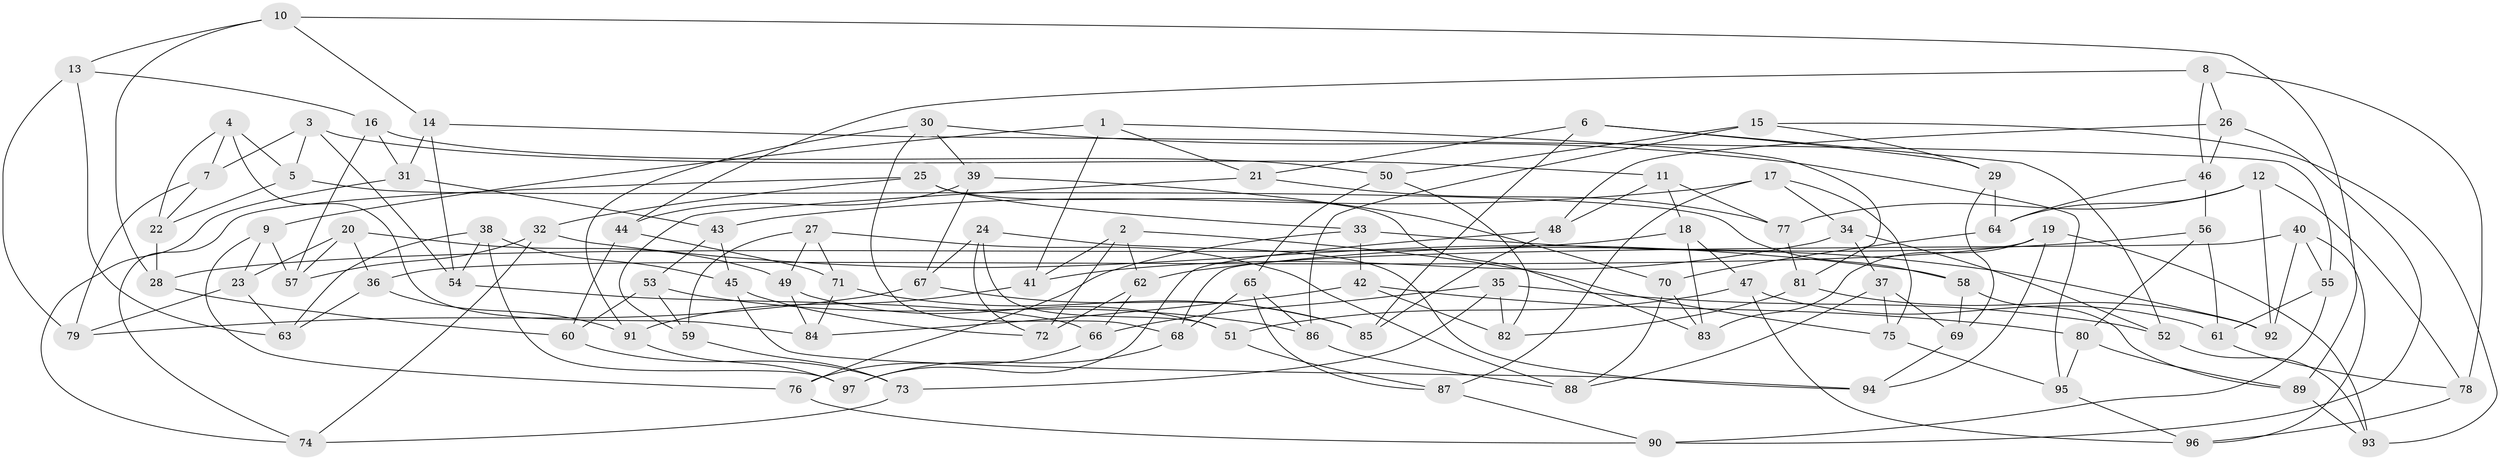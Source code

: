 // Generated by graph-tools (version 1.1) at 2025/02/03/09/25 03:02:58]
// undirected, 97 vertices, 194 edges
graph export_dot {
graph [start="1"]
  node [color=gray90,style=filled];
  1;
  2;
  3;
  4;
  5;
  6;
  7;
  8;
  9;
  10;
  11;
  12;
  13;
  14;
  15;
  16;
  17;
  18;
  19;
  20;
  21;
  22;
  23;
  24;
  25;
  26;
  27;
  28;
  29;
  30;
  31;
  32;
  33;
  34;
  35;
  36;
  37;
  38;
  39;
  40;
  41;
  42;
  43;
  44;
  45;
  46;
  47;
  48;
  49;
  50;
  51;
  52;
  53;
  54;
  55;
  56;
  57;
  58;
  59;
  60;
  61;
  62;
  63;
  64;
  65;
  66;
  67;
  68;
  69;
  70;
  71;
  72;
  73;
  74;
  75;
  76;
  77;
  78;
  79;
  80;
  81;
  82;
  83;
  84;
  85;
  86;
  87;
  88;
  89;
  90;
  91;
  92;
  93;
  94;
  95;
  96;
  97;
  1 -- 21;
  1 -- 9;
  1 -- 81;
  1 -- 41;
  2 -- 62;
  2 -- 75;
  2 -- 41;
  2 -- 72;
  3 -- 5;
  3 -- 7;
  3 -- 54;
  3 -- 11;
  4 -- 84;
  4 -- 5;
  4 -- 22;
  4 -- 7;
  5 -- 22;
  5 -- 58;
  6 -- 21;
  6 -- 29;
  6 -- 52;
  6 -- 85;
  7 -- 79;
  7 -- 22;
  8 -- 26;
  8 -- 44;
  8 -- 46;
  8 -- 78;
  9 -- 57;
  9 -- 23;
  9 -- 76;
  10 -- 14;
  10 -- 89;
  10 -- 13;
  10 -- 28;
  11 -- 77;
  11 -- 18;
  11 -- 48;
  12 -- 92;
  12 -- 78;
  12 -- 64;
  12 -- 77;
  13 -- 16;
  13 -- 79;
  13 -- 63;
  14 -- 54;
  14 -- 55;
  14 -- 31;
  15 -- 93;
  15 -- 50;
  15 -- 29;
  15 -- 86;
  16 -- 31;
  16 -- 50;
  16 -- 57;
  17 -- 87;
  17 -- 75;
  17 -- 43;
  17 -- 34;
  18 -- 83;
  18 -- 47;
  18 -- 28;
  19 -- 93;
  19 -- 36;
  19 -- 94;
  19 -- 83;
  20 -- 23;
  20 -- 49;
  20 -- 36;
  20 -- 57;
  21 -- 77;
  21 -- 59;
  22 -- 28;
  23 -- 79;
  23 -- 63;
  24 -- 72;
  24 -- 67;
  24 -- 94;
  24 -- 51;
  25 -- 74;
  25 -- 33;
  25 -- 32;
  25 -- 83;
  26 -- 46;
  26 -- 48;
  26 -- 90;
  27 -- 59;
  27 -- 49;
  27 -- 88;
  27 -- 71;
  28 -- 60;
  29 -- 69;
  29 -- 64;
  30 -- 91;
  30 -- 68;
  30 -- 39;
  30 -- 95;
  31 -- 74;
  31 -- 43;
  32 -- 57;
  32 -- 74;
  32 -- 58;
  33 -- 92;
  33 -- 42;
  33 -- 76;
  34 -- 37;
  34 -- 52;
  34 -- 41;
  35 -- 82;
  35 -- 66;
  35 -- 52;
  35 -- 73;
  36 -- 63;
  36 -- 91;
  37 -- 69;
  37 -- 75;
  37 -- 88;
  38 -- 45;
  38 -- 54;
  38 -- 63;
  38 -- 97;
  39 -- 44;
  39 -- 70;
  39 -- 67;
  40 -- 68;
  40 -- 55;
  40 -- 96;
  40 -- 92;
  41 -- 91;
  42 -- 80;
  42 -- 84;
  42 -- 82;
  43 -- 45;
  43 -- 53;
  44 -- 60;
  44 -- 71;
  45 -- 72;
  45 -- 94;
  46 -- 64;
  46 -- 56;
  47 -- 51;
  47 -- 61;
  47 -- 96;
  48 -- 85;
  48 -- 97;
  49 -- 51;
  49 -- 84;
  50 -- 82;
  50 -- 65;
  51 -- 87;
  52 -- 93;
  53 -- 59;
  53 -- 86;
  53 -- 60;
  54 -- 66;
  55 -- 90;
  55 -- 61;
  56 -- 61;
  56 -- 80;
  56 -- 62;
  58 -- 69;
  58 -- 89;
  59 -- 73;
  60 -- 73;
  61 -- 78;
  62 -- 72;
  62 -- 66;
  64 -- 70;
  65 -- 87;
  65 -- 68;
  65 -- 86;
  66 -- 76;
  67 -- 79;
  67 -- 85;
  68 -- 97;
  69 -- 94;
  70 -- 83;
  70 -- 88;
  71 -- 85;
  71 -- 84;
  73 -- 74;
  75 -- 95;
  76 -- 90;
  77 -- 81;
  78 -- 96;
  80 -- 89;
  80 -- 95;
  81 -- 92;
  81 -- 82;
  86 -- 88;
  87 -- 90;
  89 -- 93;
  91 -- 97;
  95 -- 96;
}
